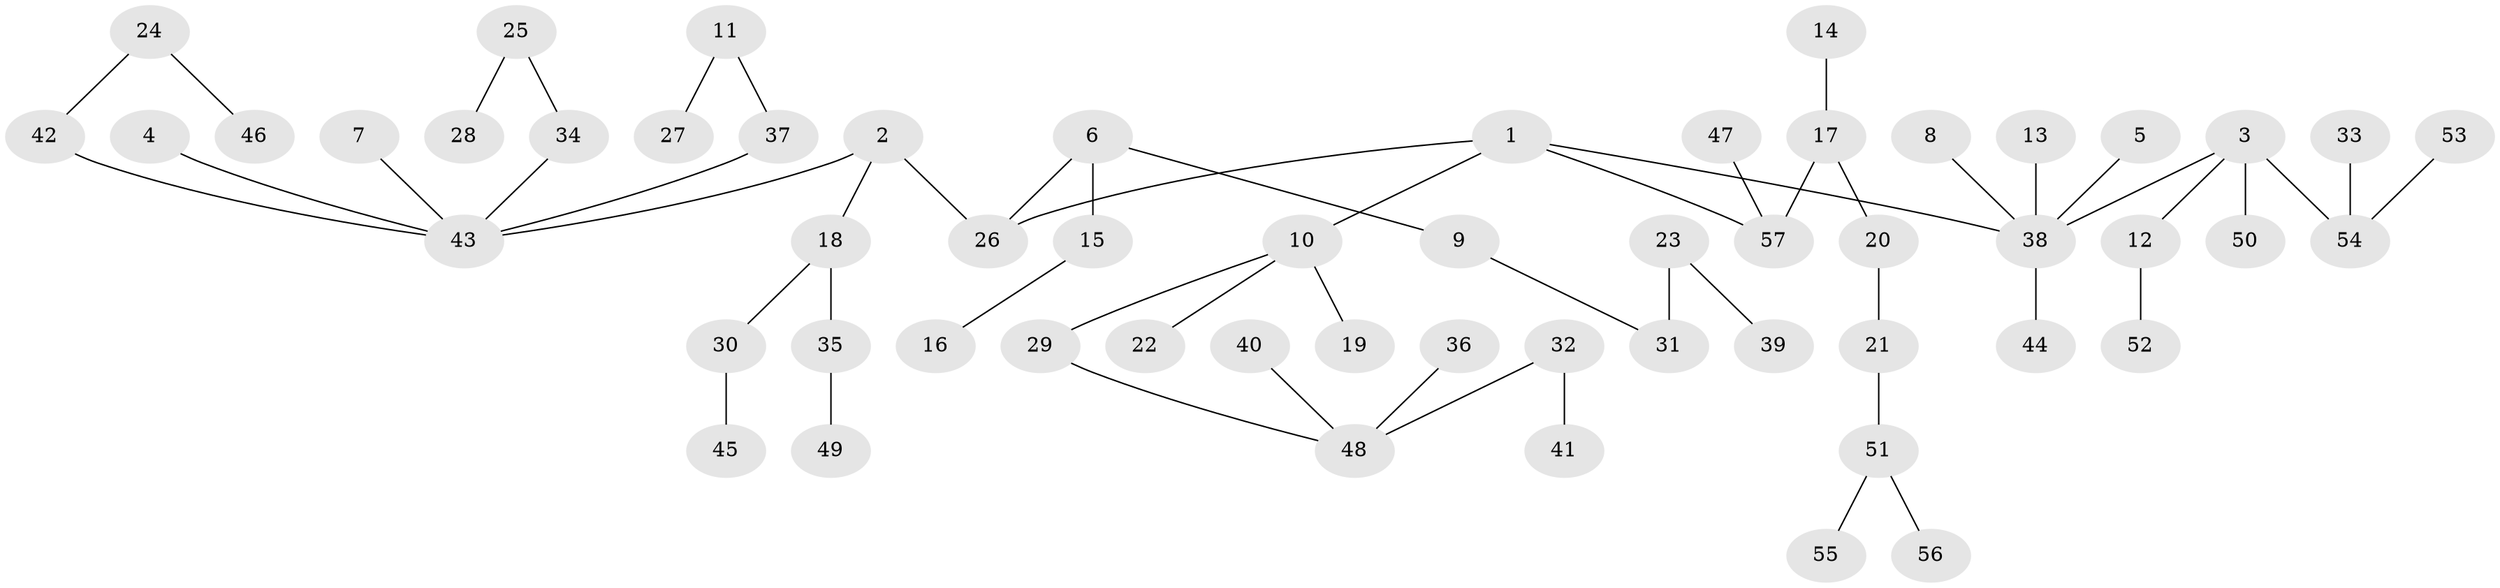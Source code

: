 // original degree distribution, {4: 0.043859649122807015, 3: 0.16666666666666666, 5: 0.02631578947368421, 7: 0.008771929824561403, 6: 0.008771929824561403, 8: 0.008771929824561403, 2: 0.2543859649122807, 1: 0.4824561403508772}
// Generated by graph-tools (version 1.1) at 2025/02/03/09/25 03:02:31]
// undirected, 57 vertices, 56 edges
graph export_dot {
graph [start="1"]
  node [color=gray90,style=filled];
  1;
  2;
  3;
  4;
  5;
  6;
  7;
  8;
  9;
  10;
  11;
  12;
  13;
  14;
  15;
  16;
  17;
  18;
  19;
  20;
  21;
  22;
  23;
  24;
  25;
  26;
  27;
  28;
  29;
  30;
  31;
  32;
  33;
  34;
  35;
  36;
  37;
  38;
  39;
  40;
  41;
  42;
  43;
  44;
  45;
  46;
  47;
  48;
  49;
  50;
  51;
  52;
  53;
  54;
  55;
  56;
  57;
  1 -- 10 [weight=1.0];
  1 -- 26 [weight=1.0];
  1 -- 38 [weight=1.0];
  1 -- 57 [weight=1.0];
  2 -- 18 [weight=1.0];
  2 -- 26 [weight=1.0];
  2 -- 43 [weight=1.0];
  3 -- 12 [weight=1.0];
  3 -- 38 [weight=1.0];
  3 -- 50 [weight=1.0];
  3 -- 54 [weight=1.0];
  4 -- 43 [weight=1.0];
  5 -- 38 [weight=1.0];
  6 -- 9 [weight=1.0];
  6 -- 15 [weight=1.0];
  6 -- 26 [weight=1.0];
  7 -- 43 [weight=1.0];
  8 -- 38 [weight=1.0];
  9 -- 31 [weight=1.0];
  10 -- 19 [weight=1.0];
  10 -- 22 [weight=1.0];
  10 -- 29 [weight=1.0];
  11 -- 27 [weight=1.0];
  11 -- 37 [weight=1.0];
  12 -- 52 [weight=1.0];
  13 -- 38 [weight=1.0];
  14 -- 17 [weight=1.0];
  15 -- 16 [weight=1.0];
  17 -- 20 [weight=1.0];
  17 -- 57 [weight=1.0];
  18 -- 30 [weight=1.0];
  18 -- 35 [weight=1.0];
  20 -- 21 [weight=1.0];
  21 -- 51 [weight=1.0];
  23 -- 31 [weight=1.0];
  23 -- 39 [weight=1.0];
  24 -- 42 [weight=1.0];
  24 -- 46 [weight=1.0];
  25 -- 28 [weight=1.0];
  25 -- 34 [weight=1.0];
  29 -- 48 [weight=1.0];
  30 -- 45 [weight=1.0];
  32 -- 41 [weight=1.0];
  32 -- 48 [weight=1.0];
  33 -- 54 [weight=1.0];
  34 -- 43 [weight=1.0];
  35 -- 49 [weight=1.0];
  36 -- 48 [weight=1.0];
  37 -- 43 [weight=1.0];
  38 -- 44 [weight=1.0];
  40 -- 48 [weight=1.0];
  42 -- 43 [weight=1.0];
  47 -- 57 [weight=1.0];
  51 -- 55 [weight=1.0];
  51 -- 56 [weight=1.0];
  53 -- 54 [weight=1.0];
}
